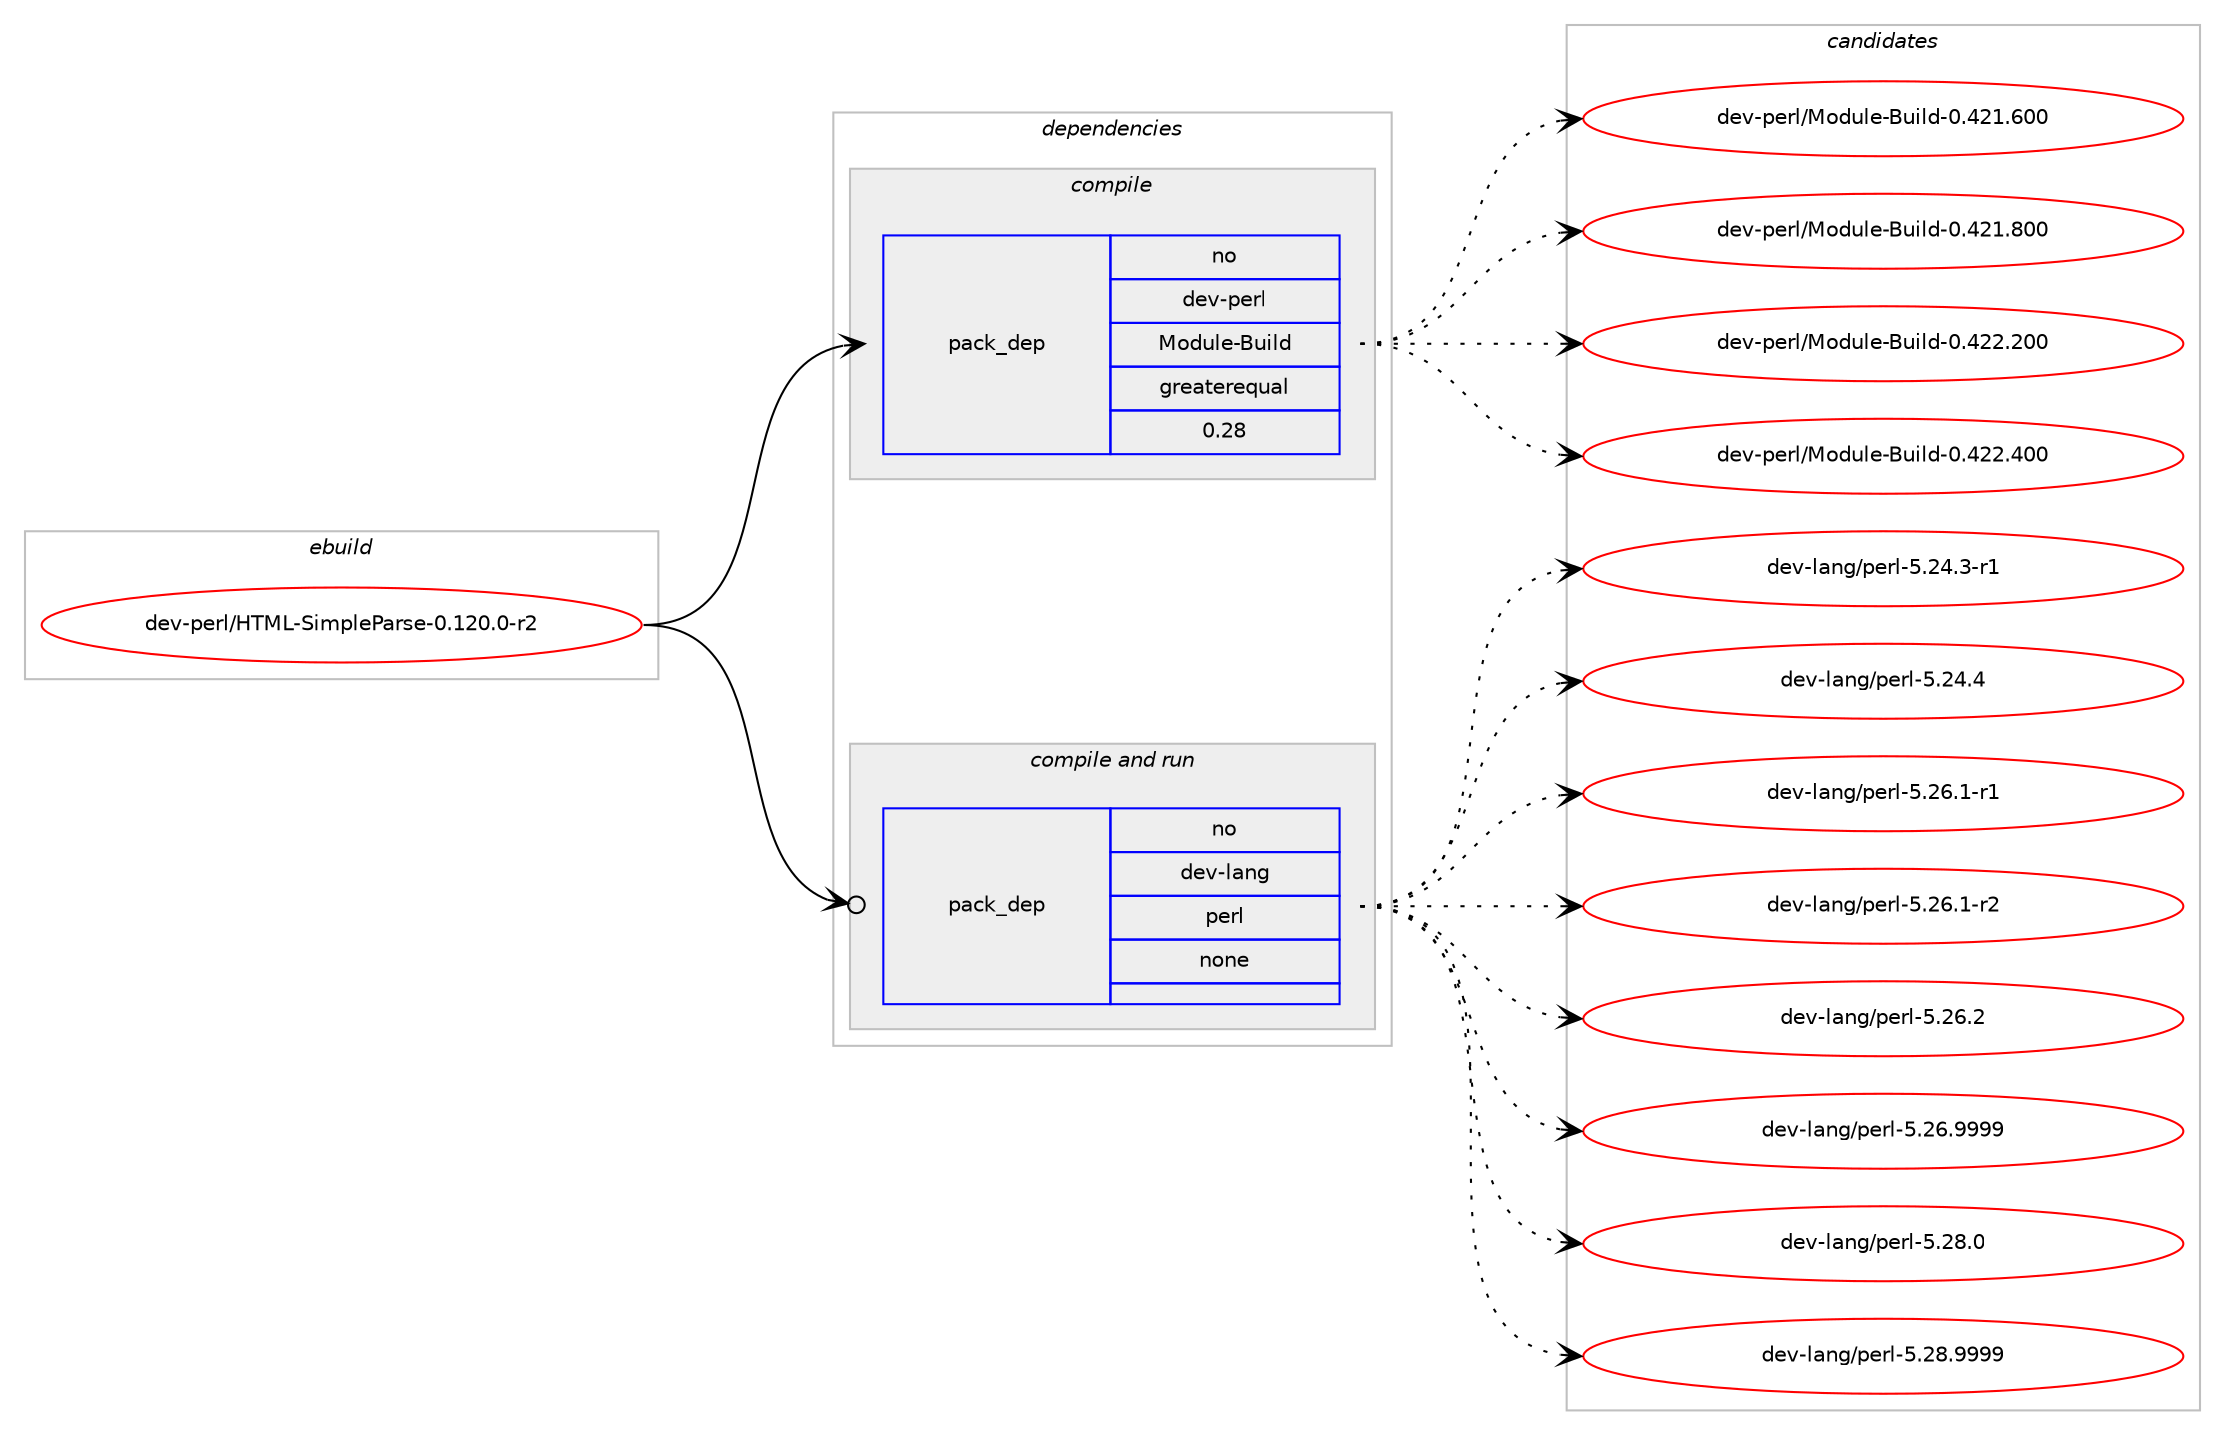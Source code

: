 digraph prolog {

# *************
# Graph options
# *************

newrank=true;
concentrate=true;
compound=true;
graph [rankdir=LR,fontname=Helvetica,fontsize=10,ranksep=1.5];#, ranksep=2.5, nodesep=0.2];
edge  [arrowhead=vee];
node  [fontname=Helvetica,fontsize=10];

# **********
# The ebuild
# **********

subgraph cluster_leftcol {
color=gray;
rank=same;
label=<<i>ebuild</i>>;
id [label="dev-perl/HTML-SimpleParse-0.120.0-r2", color=red, width=4, href="../dev-perl/HTML-SimpleParse-0.120.0-r2.svg"];
}

# ****************
# The dependencies
# ****************

subgraph cluster_midcol {
color=gray;
label=<<i>dependencies</i>>;
subgraph cluster_compile {
fillcolor="#eeeeee";
style=filled;
label=<<i>compile</i>>;
subgraph pack990845 {
dependency1382101 [label=<<TABLE BORDER="0" CELLBORDER="1" CELLSPACING="0" CELLPADDING="4" WIDTH="220"><TR><TD ROWSPAN="6" CELLPADDING="30">pack_dep</TD></TR><TR><TD WIDTH="110">no</TD></TR><TR><TD>dev-perl</TD></TR><TR><TD>Module-Build</TD></TR><TR><TD>greaterequal</TD></TR><TR><TD>0.28</TD></TR></TABLE>>, shape=none, color=blue];
}
id:e -> dependency1382101:w [weight=20,style="solid",arrowhead="vee"];
}
subgraph cluster_compileandrun {
fillcolor="#eeeeee";
style=filled;
label=<<i>compile and run</i>>;
subgraph pack990846 {
dependency1382102 [label=<<TABLE BORDER="0" CELLBORDER="1" CELLSPACING="0" CELLPADDING="4" WIDTH="220"><TR><TD ROWSPAN="6" CELLPADDING="30">pack_dep</TD></TR><TR><TD WIDTH="110">no</TD></TR><TR><TD>dev-lang</TD></TR><TR><TD>perl</TD></TR><TR><TD>none</TD></TR><TR><TD></TD></TR></TABLE>>, shape=none, color=blue];
}
id:e -> dependency1382102:w [weight=20,style="solid",arrowhead="odotvee"];
}
subgraph cluster_run {
fillcolor="#eeeeee";
style=filled;
label=<<i>run</i>>;
}
}

# **************
# The candidates
# **************

subgraph cluster_choices {
rank=same;
color=gray;
label=<<i>candidates</i>>;

subgraph choice990845 {
color=black;
nodesep=1;
choice100101118451121011141084777111100117108101456611710510810045484652504946544848 [label="dev-perl/Module-Build-0.421.600", color=red, width=4,href="../dev-perl/Module-Build-0.421.600.svg"];
choice100101118451121011141084777111100117108101456611710510810045484652504946564848 [label="dev-perl/Module-Build-0.421.800", color=red, width=4,href="../dev-perl/Module-Build-0.421.800.svg"];
choice100101118451121011141084777111100117108101456611710510810045484652505046504848 [label="dev-perl/Module-Build-0.422.200", color=red, width=4,href="../dev-perl/Module-Build-0.422.200.svg"];
choice100101118451121011141084777111100117108101456611710510810045484652505046524848 [label="dev-perl/Module-Build-0.422.400", color=red, width=4,href="../dev-perl/Module-Build-0.422.400.svg"];
dependency1382101:e -> choice100101118451121011141084777111100117108101456611710510810045484652504946544848:w [style=dotted,weight="100"];
dependency1382101:e -> choice100101118451121011141084777111100117108101456611710510810045484652504946564848:w [style=dotted,weight="100"];
dependency1382101:e -> choice100101118451121011141084777111100117108101456611710510810045484652505046504848:w [style=dotted,weight="100"];
dependency1382101:e -> choice100101118451121011141084777111100117108101456611710510810045484652505046524848:w [style=dotted,weight="100"];
}
subgraph choice990846 {
color=black;
nodesep=1;
choice100101118451089711010347112101114108455346505246514511449 [label="dev-lang/perl-5.24.3-r1", color=red, width=4,href="../dev-lang/perl-5.24.3-r1.svg"];
choice10010111845108971101034711210111410845534650524652 [label="dev-lang/perl-5.24.4", color=red, width=4,href="../dev-lang/perl-5.24.4.svg"];
choice100101118451089711010347112101114108455346505446494511449 [label="dev-lang/perl-5.26.1-r1", color=red, width=4,href="../dev-lang/perl-5.26.1-r1.svg"];
choice100101118451089711010347112101114108455346505446494511450 [label="dev-lang/perl-5.26.1-r2", color=red, width=4,href="../dev-lang/perl-5.26.1-r2.svg"];
choice10010111845108971101034711210111410845534650544650 [label="dev-lang/perl-5.26.2", color=red, width=4,href="../dev-lang/perl-5.26.2.svg"];
choice10010111845108971101034711210111410845534650544657575757 [label="dev-lang/perl-5.26.9999", color=red, width=4,href="../dev-lang/perl-5.26.9999.svg"];
choice10010111845108971101034711210111410845534650564648 [label="dev-lang/perl-5.28.0", color=red, width=4,href="../dev-lang/perl-5.28.0.svg"];
choice10010111845108971101034711210111410845534650564657575757 [label="dev-lang/perl-5.28.9999", color=red, width=4,href="../dev-lang/perl-5.28.9999.svg"];
dependency1382102:e -> choice100101118451089711010347112101114108455346505246514511449:w [style=dotted,weight="100"];
dependency1382102:e -> choice10010111845108971101034711210111410845534650524652:w [style=dotted,weight="100"];
dependency1382102:e -> choice100101118451089711010347112101114108455346505446494511449:w [style=dotted,weight="100"];
dependency1382102:e -> choice100101118451089711010347112101114108455346505446494511450:w [style=dotted,weight="100"];
dependency1382102:e -> choice10010111845108971101034711210111410845534650544650:w [style=dotted,weight="100"];
dependency1382102:e -> choice10010111845108971101034711210111410845534650544657575757:w [style=dotted,weight="100"];
dependency1382102:e -> choice10010111845108971101034711210111410845534650564648:w [style=dotted,weight="100"];
dependency1382102:e -> choice10010111845108971101034711210111410845534650564657575757:w [style=dotted,weight="100"];
}
}

}
